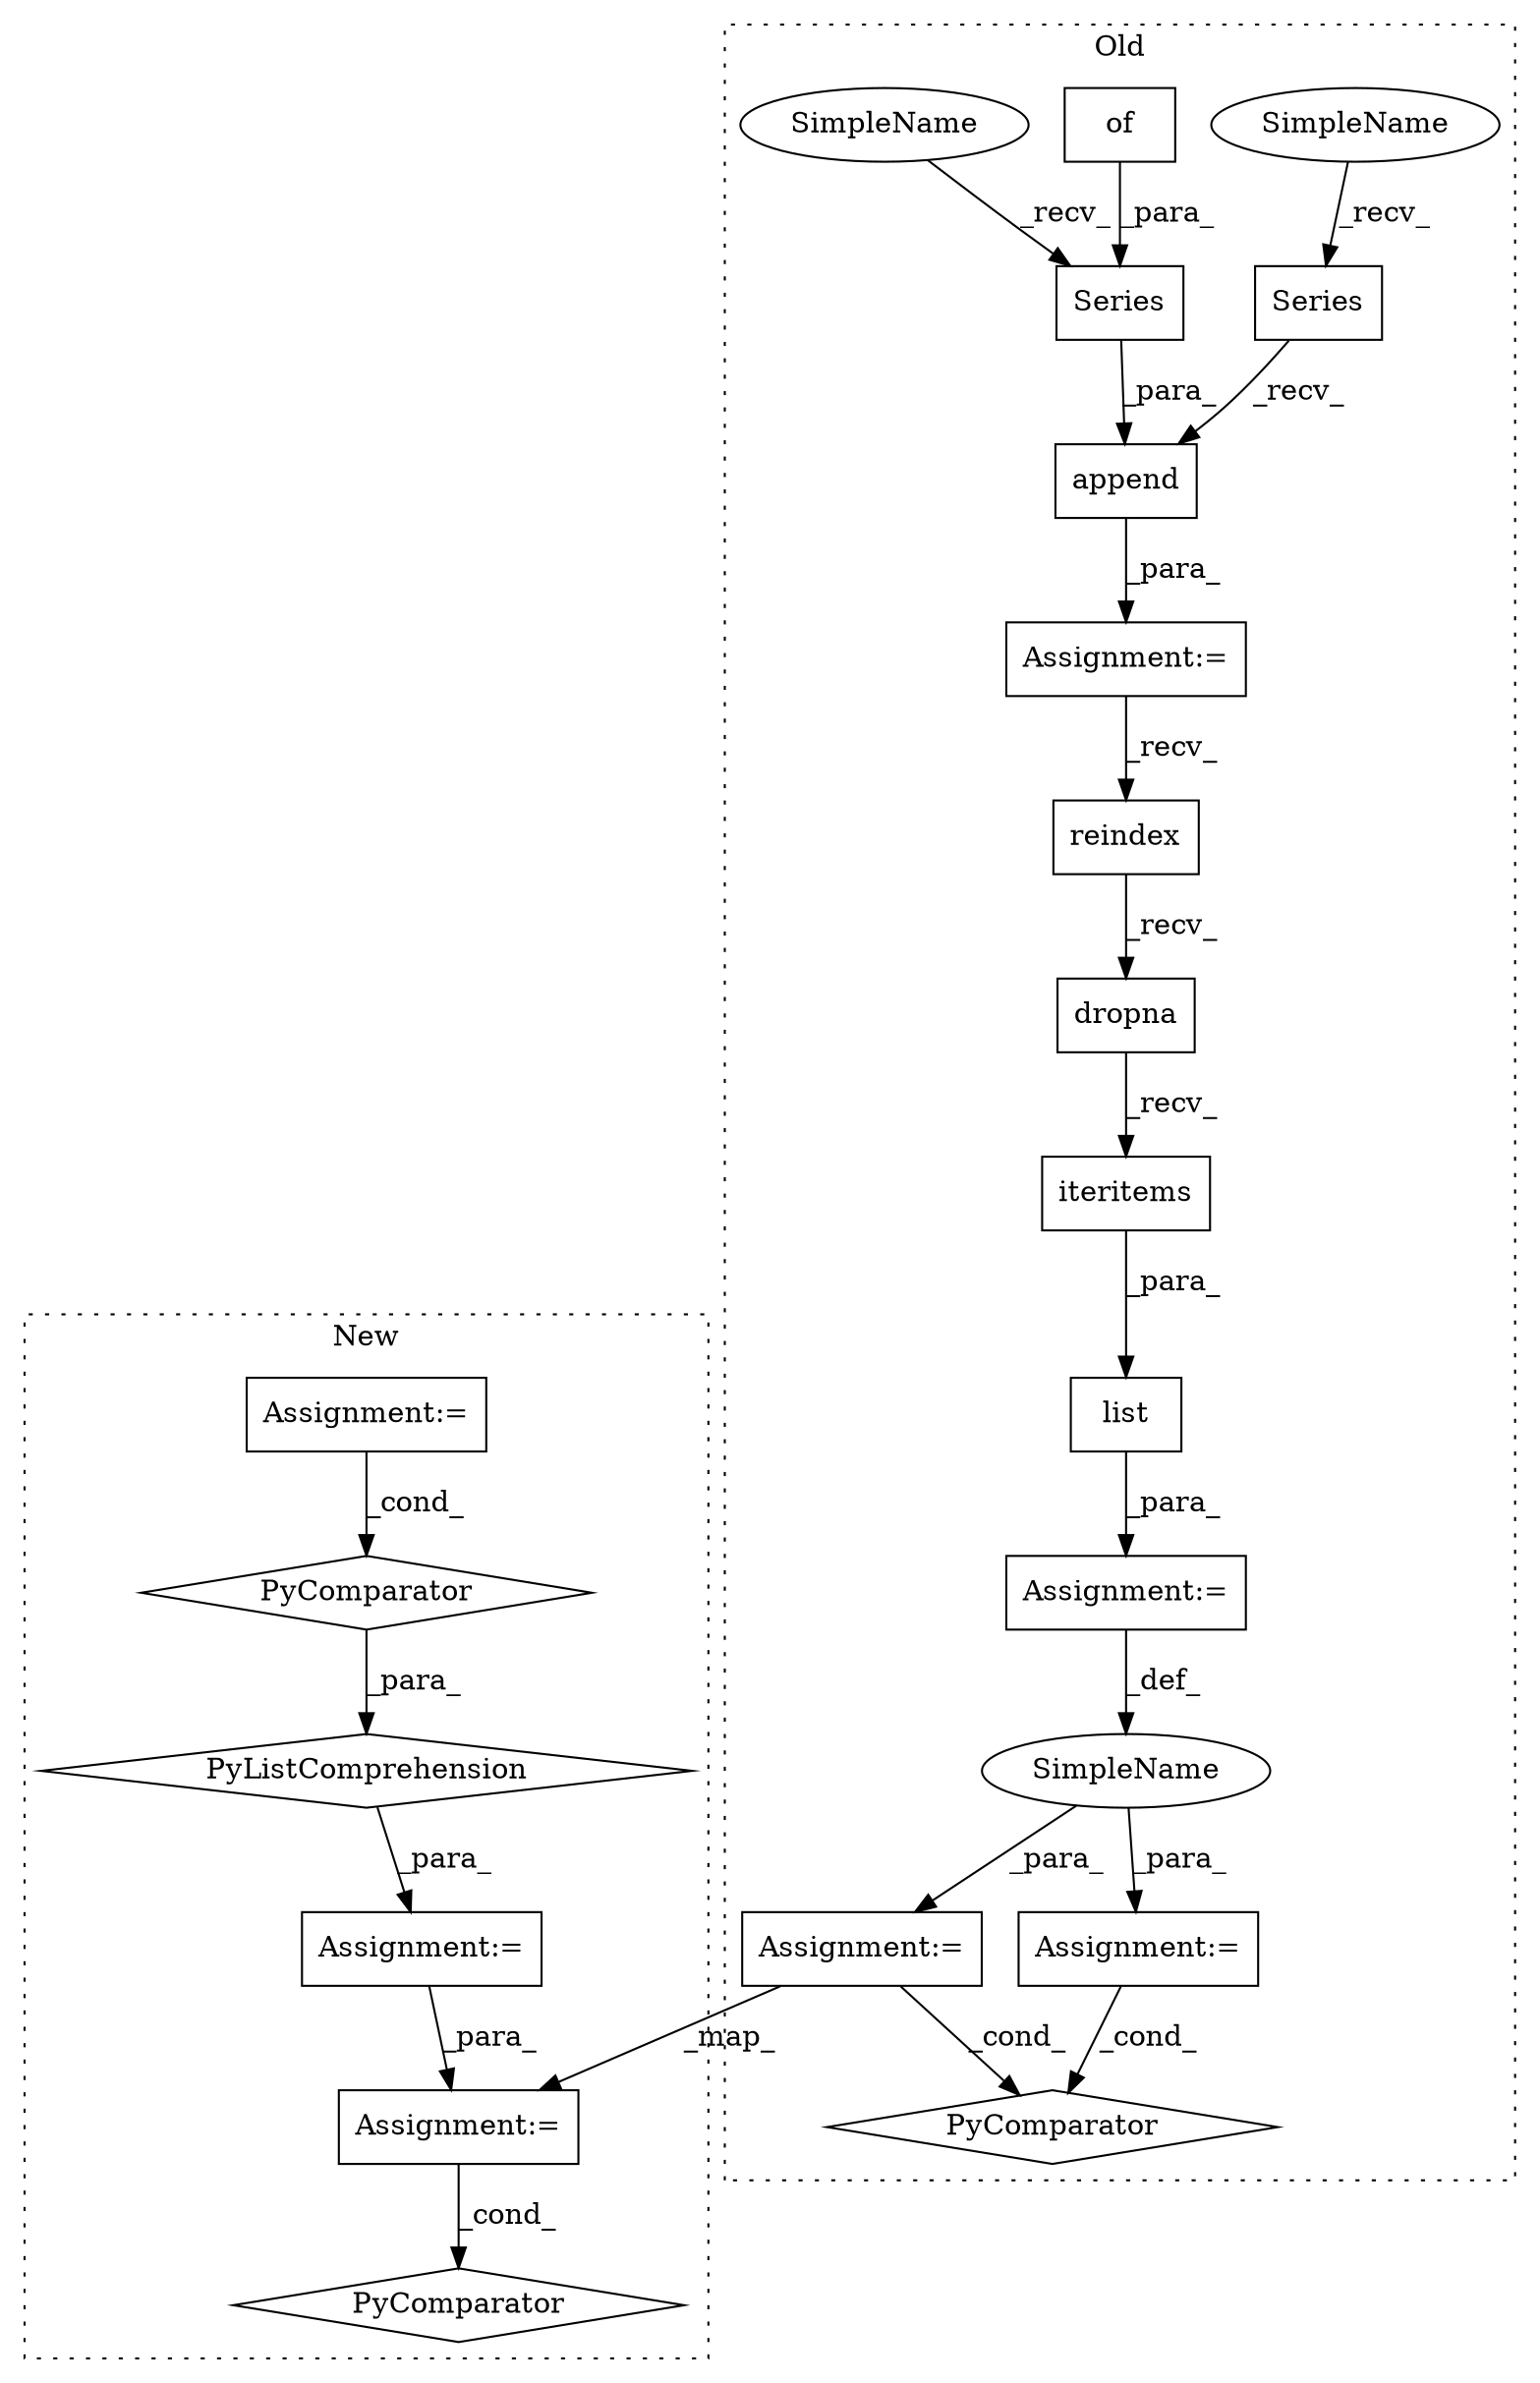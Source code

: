 digraph G {
subgraph cluster0 {
1 [label="Series" a="32" s="2950,2979" l="7,1" shape="box"];
6 [label="Assignment:=" a="7" s="3389" l="26" shape="box"];
7 [label="Assignment:=" a="7" s="3215" l="1" shape="box"];
8 [label="reindex" a="32" s="3228,3241" l="8,1" shape="box"];
9 [label="list" a="32" s="3216,3263" l="5,1" shape="box"];
10 [label="PyComparator" a="113" s="3630" l="26" shape="diamond"];
12 [label="iteritems" a="32" s="3252" l="11" shape="box"];
13 [label="dropna" a="32" s="3243" l="8" shape="box"];
14 [label="SimpleName" a="42" s="3209" l="6" shape="ellipse"];
15 [label="Assignment:=" a="7" s="3630" l="26" shape="box"];
17 [label="Series" a="32" s="2232,2789" l="7,1" shape="box"];
18 [label="of" a="32" s="2961,2978" l="3,1" shape="box"];
19 [label="Assignment:=" a="7" s="2928" l="1" shape="box"];
20 [label="append" a="32" s="2936,2980" l="7,1" shape="box"];
21 [label="SimpleName" a="42" s="2225" l="6" shape="ellipse"];
22 [label="SimpleName" a="42" s="2943" l="6" shape="ellipse"];
label = "Old";
style="dotted";
}
subgraph cluster1 {
2 [label="PyComparator" a="113" s="3300" l="37" shape="diamond"];
3 [label="Assignment:=" a="7" s="3300" l="37" shape="box"];
4 [label="Assignment:=" a="7" s="3194" l="17" shape="box"];
5 [label="PyListComprehension" a="109" s="3211" l="139" shape="diamond"];
11 [label="PyComparator" a="113" s="3481" l="26" shape="diamond"];
16 [label="Assignment:=" a="7" s="3481" l="26" shape="box"];
label = "New";
style="dotted";
}
1 -> 20 [label="_para_"];
2 -> 5 [label="_para_"];
3 -> 2 [label="_cond_"];
4 -> 16 [label="_para_"];
5 -> 4 [label="_para_"];
6 -> 10 [label="_cond_"];
7 -> 14 [label="_def_"];
8 -> 13 [label="_recv_"];
9 -> 7 [label="_para_"];
12 -> 9 [label="_para_"];
13 -> 12 [label="_recv_"];
14 -> 6 [label="_para_"];
14 -> 15 [label="_para_"];
15 -> 10 [label="_cond_"];
15 -> 16 [label="_map_"];
16 -> 11 [label="_cond_"];
17 -> 20 [label="_recv_"];
18 -> 1 [label="_para_"];
19 -> 8 [label="_recv_"];
20 -> 19 [label="_para_"];
21 -> 17 [label="_recv_"];
22 -> 1 [label="_recv_"];
}